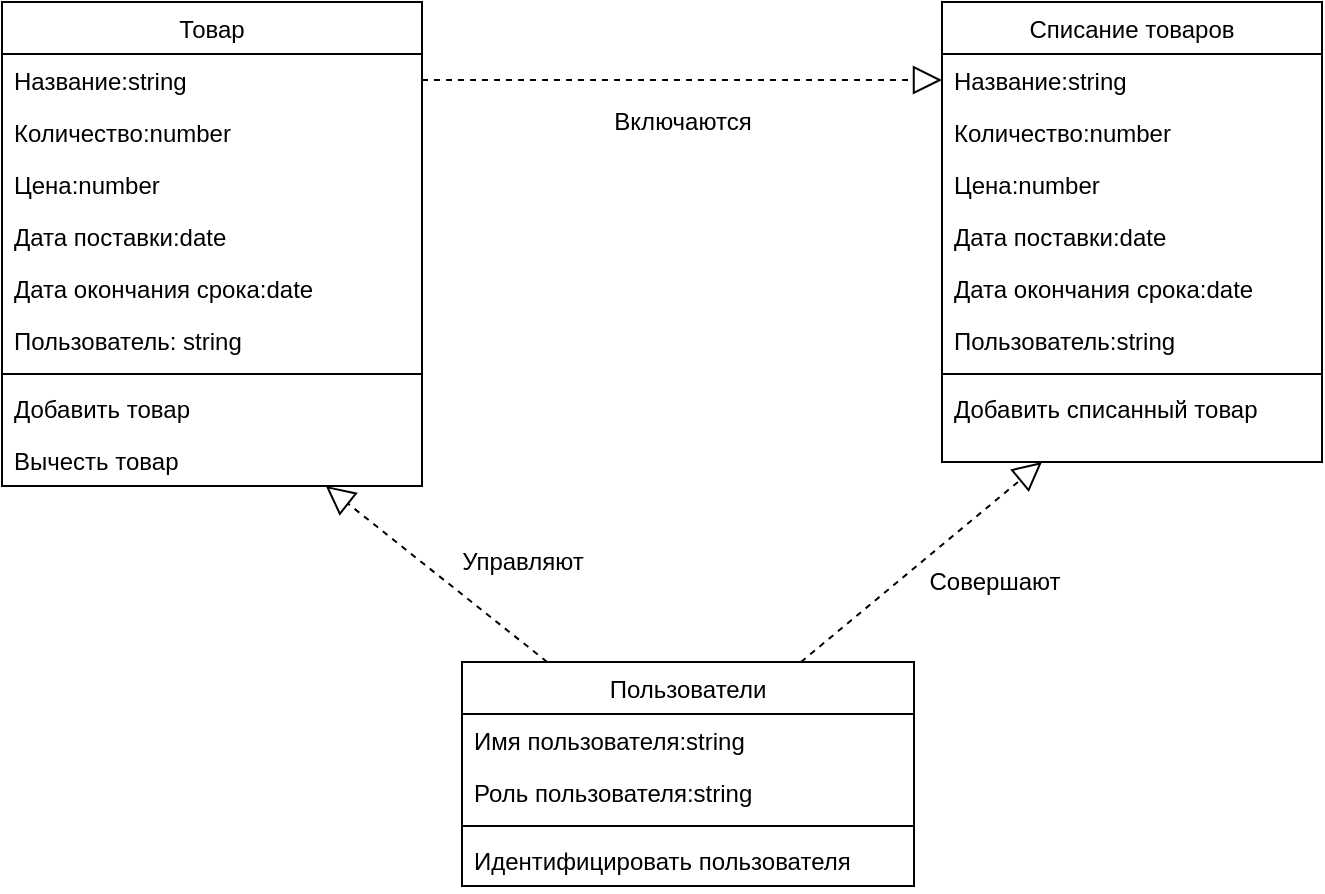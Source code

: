 <mxfile version="14.6.13" type="device"><diagram id="C5RBs43oDa-KdzZeNtuy" name="Page-1"><mxGraphModel dx="1182" dy="784" grid="1" gridSize="10" guides="1" tooltips="1" connect="1" arrows="1" fold="1" page="1" pageScale="1" pageWidth="827" pageHeight="1169" math="0" shadow="0"><root><mxCell id="WIyWlLk6GJQsqaUBKTNV-0"/><mxCell id="WIyWlLk6GJQsqaUBKTNV-1" parent="WIyWlLk6GJQsqaUBKTNV-0"/><mxCell id="zkfFHV4jXpPFQw0GAbJ--17" value="Товар" style="swimlane;fontStyle=0;align=center;verticalAlign=top;childLayout=stackLayout;horizontal=1;startSize=26;horizontalStack=0;resizeParent=1;resizeLast=0;collapsible=1;marginBottom=0;rounded=0;shadow=0;strokeWidth=1;" parent="WIyWlLk6GJQsqaUBKTNV-1" vertex="1"><mxGeometry x="50" y="10" width="210" height="242" as="geometry"><mxRectangle x="430" y="40" width="160" height="26" as="alternateBounds"/></mxGeometry></mxCell><mxCell id="zkfFHV4jXpPFQw0GAbJ--18" value="Название:string" style="text;align=left;verticalAlign=top;spacingLeft=4;spacingRight=4;overflow=hidden;rotatable=0;points=[[0,0.5],[1,0.5]];portConstraint=eastwest;" parent="zkfFHV4jXpPFQw0GAbJ--17" vertex="1"><mxGeometry y="26" width="210" height="26" as="geometry"/></mxCell><mxCell id="zkfFHV4jXpPFQw0GAbJ--19" value="Количество:number" style="text;align=left;verticalAlign=top;spacingLeft=4;spacingRight=4;overflow=hidden;rotatable=0;points=[[0,0.5],[1,0.5]];portConstraint=eastwest;rounded=0;shadow=0;html=0;" parent="zkfFHV4jXpPFQw0GAbJ--17" vertex="1"><mxGeometry y="52" width="210" height="26" as="geometry"/></mxCell><mxCell id="zkfFHV4jXpPFQw0GAbJ--20" value="Цена:number" style="text;align=left;verticalAlign=top;spacingLeft=4;spacingRight=4;overflow=hidden;rotatable=0;points=[[0,0.5],[1,0.5]];portConstraint=eastwest;rounded=0;shadow=0;html=0;" parent="zkfFHV4jXpPFQw0GAbJ--17" vertex="1"><mxGeometry y="78" width="210" height="26" as="geometry"/></mxCell><mxCell id="zkfFHV4jXpPFQw0GAbJ--21" value="Дата поставки:date" style="text;align=left;verticalAlign=top;spacingLeft=4;spacingRight=4;overflow=hidden;rotatable=0;points=[[0,0.5],[1,0.5]];portConstraint=eastwest;rounded=0;shadow=0;html=0;" parent="zkfFHV4jXpPFQw0GAbJ--17" vertex="1"><mxGeometry y="104" width="210" height="26" as="geometry"/></mxCell><mxCell id="zkfFHV4jXpPFQw0GAbJ--22" value="Дата окончания срока:date" style="text;align=left;verticalAlign=top;spacingLeft=4;spacingRight=4;overflow=hidden;rotatable=0;points=[[0,0.5],[1,0.5]];portConstraint=eastwest;rounded=0;shadow=0;html=0;" parent="zkfFHV4jXpPFQw0GAbJ--17" vertex="1"><mxGeometry y="130" width="210" height="26" as="geometry"/></mxCell><mxCell id="4a7pgq291_SLdhy1_q6P-18" value="Пользователь: string" style="text;align=left;verticalAlign=top;spacingLeft=4;spacingRight=4;overflow=hidden;rotatable=0;points=[[0,0.5],[1,0.5]];portConstraint=eastwest;rounded=0;shadow=0;html=0;" vertex="1" parent="zkfFHV4jXpPFQw0GAbJ--17"><mxGeometry y="156" width="210" height="26" as="geometry"/></mxCell><mxCell id="zkfFHV4jXpPFQw0GAbJ--23" value="" style="line;html=1;strokeWidth=1;align=left;verticalAlign=middle;spacingTop=-1;spacingLeft=3;spacingRight=3;rotatable=0;labelPosition=right;points=[];portConstraint=eastwest;" parent="zkfFHV4jXpPFQw0GAbJ--17" vertex="1"><mxGeometry y="182" width="210" height="8" as="geometry"/></mxCell><mxCell id="zkfFHV4jXpPFQw0GAbJ--24" value="Добавить товар" style="text;align=left;verticalAlign=top;spacingLeft=4;spacingRight=4;overflow=hidden;rotatable=0;points=[[0,0.5],[1,0.5]];portConstraint=eastwest;" parent="zkfFHV4jXpPFQw0GAbJ--17" vertex="1"><mxGeometry y="190" width="210" height="26" as="geometry"/></mxCell><mxCell id="zkfFHV4jXpPFQw0GAbJ--25" value="Вычесть товар" style="text;align=left;verticalAlign=top;spacingLeft=4;spacingRight=4;overflow=hidden;rotatable=0;points=[[0,0.5],[1,0.5]];portConstraint=eastwest;" parent="zkfFHV4jXpPFQw0GAbJ--17" vertex="1"><mxGeometry y="216" width="210" height="26" as="geometry"/></mxCell><mxCell id="4a7pgq291_SLdhy1_q6P-0" value="Списание товаров" style="swimlane;fontStyle=0;align=center;verticalAlign=top;childLayout=stackLayout;horizontal=1;startSize=26;horizontalStack=0;resizeParent=1;resizeLast=0;collapsible=1;marginBottom=0;rounded=0;shadow=0;strokeWidth=1;" vertex="1" parent="WIyWlLk6GJQsqaUBKTNV-1"><mxGeometry x="520" y="10" width="190" height="230" as="geometry"><mxRectangle x="430" y="40" width="160" height="26" as="alternateBounds"/></mxGeometry></mxCell><mxCell id="4a7pgq291_SLdhy1_q6P-1" value="Название:string" style="text;align=left;verticalAlign=top;spacingLeft=4;spacingRight=4;overflow=hidden;rotatable=0;points=[[0,0.5],[1,0.5]];portConstraint=eastwest;" vertex="1" parent="4a7pgq291_SLdhy1_q6P-0"><mxGeometry y="26" width="190" height="26" as="geometry"/></mxCell><mxCell id="4a7pgq291_SLdhy1_q6P-2" value="Количество:number" style="text;align=left;verticalAlign=top;spacingLeft=4;spacingRight=4;overflow=hidden;rotatable=0;points=[[0,0.5],[1,0.5]];portConstraint=eastwest;rounded=0;shadow=0;html=0;" vertex="1" parent="4a7pgq291_SLdhy1_q6P-0"><mxGeometry y="52" width="190" height="26" as="geometry"/></mxCell><mxCell id="4a7pgq291_SLdhy1_q6P-3" value="Цена:number" style="text;align=left;verticalAlign=top;spacingLeft=4;spacingRight=4;overflow=hidden;rotatable=0;points=[[0,0.5],[1,0.5]];portConstraint=eastwest;rounded=0;shadow=0;html=0;" vertex="1" parent="4a7pgq291_SLdhy1_q6P-0"><mxGeometry y="78" width="190" height="26" as="geometry"/></mxCell><mxCell id="4a7pgq291_SLdhy1_q6P-4" value="Дата поставки:date" style="text;align=left;verticalAlign=top;spacingLeft=4;spacingRight=4;overflow=hidden;rotatable=0;points=[[0,0.5],[1,0.5]];portConstraint=eastwest;rounded=0;shadow=0;html=0;" vertex="1" parent="4a7pgq291_SLdhy1_q6P-0"><mxGeometry y="104" width="190" height="26" as="geometry"/></mxCell><mxCell id="4a7pgq291_SLdhy1_q6P-19" value="Дата окончания срока:date" style="text;align=left;verticalAlign=top;spacingLeft=4;spacingRight=4;overflow=hidden;rotatable=0;points=[[0,0.5],[1,0.5]];portConstraint=eastwest;rounded=0;shadow=0;html=0;" vertex="1" parent="4a7pgq291_SLdhy1_q6P-0"><mxGeometry y="130" width="190" height="26" as="geometry"/></mxCell><mxCell id="4a7pgq291_SLdhy1_q6P-5" value="Пользователь:string" style="text;align=left;verticalAlign=top;spacingLeft=4;spacingRight=4;overflow=hidden;rotatable=0;points=[[0,0.5],[1,0.5]];portConstraint=eastwest;rounded=0;shadow=0;html=0;" vertex="1" parent="4a7pgq291_SLdhy1_q6P-0"><mxGeometry y="156" width="190" height="26" as="geometry"/></mxCell><mxCell id="4a7pgq291_SLdhy1_q6P-6" value="" style="line;html=1;strokeWidth=1;align=left;verticalAlign=middle;spacingTop=-1;spacingLeft=3;spacingRight=3;rotatable=0;labelPosition=right;points=[];portConstraint=eastwest;" vertex="1" parent="4a7pgq291_SLdhy1_q6P-0"><mxGeometry y="182" width="190" height="8" as="geometry"/></mxCell><mxCell id="4a7pgq291_SLdhy1_q6P-7" value="Добавить списанный товар" style="text;align=left;verticalAlign=top;spacingLeft=4;spacingRight=4;overflow=hidden;rotatable=0;points=[[0,0.5],[1,0.5]];portConstraint=eastwest;" vertex="1" parent="4a7pgq291_SLdhy1_q6P-0"><mxGeometry y="190" width="190" height="26" as="geometry"/></mxCell><mxCell id="4a7pgq291_SLdhy1_q6P-9" value="Пользователи" style="swimlane;fontStyle=0;align=center;verticalAlign=top;childLayout=stackLayout;horizontal=1;startSize=26;horizontalStack=0;resizeParent=1;resizeLast=0;collapsible=1;marginBottom=0;rounded=0;shadow=0;strokeWidth=1;" vertex="1" parent="WIyWlLk6GJQsqaUBKTNV-1"><mxGeometry x="280" y="340" width="226" height="112" as="geometry"><mxRectangle x="430" y="40" width="160" height="26" as="alternateBounds"/></mxGeometry></mxCell><mxCell id="4a7pgq291_SLdhy1_q6P-10" value="Имя пользователя:string" style="text;align=left;verticalAlign=top;spacingLeft=4;spacingRight=4;overflow=hidden;rotatable=0;points=[[0,0.5],[1,0.5]];portConstraint=eastwest;" vertex="1" parent="4a7pgq291_SLdhy1_q6P-9"><mxGeometry y="26" width="226" height="26" as="geometry"/></mxCell><mxCell id="4a7pgq291_SLdhy1_q6P-11" value="Роль пользователя:string" style="text;align=left;verticalAlign=top;spacingLeft=4;spacingRight=4;overflow=hidden;rotatable=0;points=[[0,0.5],[1,0.5]];portConstraint=eastwest;rounded=0;shadow=0;html=0;" vertex="1" parent="4a7pgq291_SLdhy1_q6P-9"><mxGeometry y="52" width="226" height="26" as="geometry"/></mxCell><mxCell id="4a7pgq291_SLdhy1_q6P-15" value="" style="line;html=1;strokeWidth=1;align=left;verticalAlign=middle;spacingTop=-1;spacingLeft=3;spacingRight=3;rotatable=0;labelPosition=right;points=[];portConstraint=eastwest;" vertex="1" parent="4a7pgq291_SLdhy1_q6P-9"><mxGeometry y="78" width="226" height="8" as="geometry"/></mxCell><mxCell id="4a7pgq291_SLdhy1_q6P-16" value="Идентифицировать пользователя" style="text;align=left;verticalAlign=top;spacingLeft=4;spacingRight=4;overflow=hidden;rotatable=0;points=[[0,0.5],[1,0.5]];portConstraint=eastwest;" vertex="1" parent="4a7pgq291_SLdhy1_q6P-9"><mxGeometry y="86" width="226" height="26" as="geometry"/></mxCell><mxCell id="4a7pgq291_SLdhy1_q6P-22" value="" style="endArrow=block;dashed=1;endFill=0;endSize=12;html=1;exitX=1;exitY=0.5;exitDx=0;exitDy=0;entryX=0;entryY=0.5;entryDx=0;entryDy=0;" edge="1" parent="WIyWlLk6GJQsqaUBKTNV-1" source="zkfFHV4jXpPFQw0GAbJ--18" target="4a7pgq291_SLdhy1_q6P-1"><mxGeometry width="160" relative="1" as="geometry"><mxPoint x="330" y="400" as="sourcePoint"/><mxPoint x="490" y="400" as="targetPoint"/></mxGeometry></mxCell><mxCell id="4a7pgq291_SLdhy1_q6P-23" value="" style="endArrow=block;dashed=1;endFill=0;endSize=12;html=1;exitX=0.75;exitY=0;exitDx=0;exitDy=0;" edge="1" parent="WIyWlLk6GJQsqaUBKTNV-1" source="4a7pgq291_SLdhy1_q6P-9"><mxGeometry width="160" relative="1" as="geometry"><mxPoint x="290" y="490" as="sourcePoint"/><mxPoint x="570" y="240" as="targetPoint"/></mxGeometry></mxCell><mxCell id="4a7pgq291_SLdhy1_q6P-24" value="" style="endArrow=block;dashed=1;endFill=0;endSize=12;html=1;entryX=0.771;entryY=1;entryDx=0;entryDy=0;entryPerimeter=0;" edge="1" parent="WIyWlLk6GJQsqaUBKTNV-1" source="4a7pgq291_SLdhy1_q6P-9" target="zkfFHV4jXpPFQw0GAbJ--25"><mxGeometry width="160" relative="1" as="geometry"><mxPoint x="200" y="490" as="sourcePoint"/><mxPoint x="460" y="380" as="targetPoint"/></mxGeometry></mxCell><mxCell id="4a7pgq291_SLdhy1_q6P-25" value="Совершают" style="text;html=1;align=center;verticalAlign=middle;resizable=0;points=[];autosize=1;strokeColor=none;" vertex="1" parent="WIyWlLk6GJQsqaUBKTNV-1"><mxGeometry x="506" y="290" width="80" height="20" as="geometry"/></mxCell><mxCell id="4a7pgq291_SLdhy1_q6P-26" value="Управляют" style="text;html=1;align=center;verticalAlign=middle;resizable=0;points=[];autosize=1;strokeColor=none;" vertex="1" parent="WIyWlLk6GJQsqaUBKTNV-1"><mxGeometry x="270" y="280" width="80" height="20" as="geometry"/></mxCell><mxCell id="4a7pgq291_SLdhy1_q6P-27" value="Включаются" style="text;html=1;align=center;verticalAlign=middle;resizable=0;points=[];autosize=1;strokeColor=none;" vertex="1" parent="WIyWlLk6GJQsqaUBKTNV-1"><mxGeometry x="350" y="60" width="80" height="20" as="geometry"/></mxCell></root></mxGraphModel></diagram></mxfile>